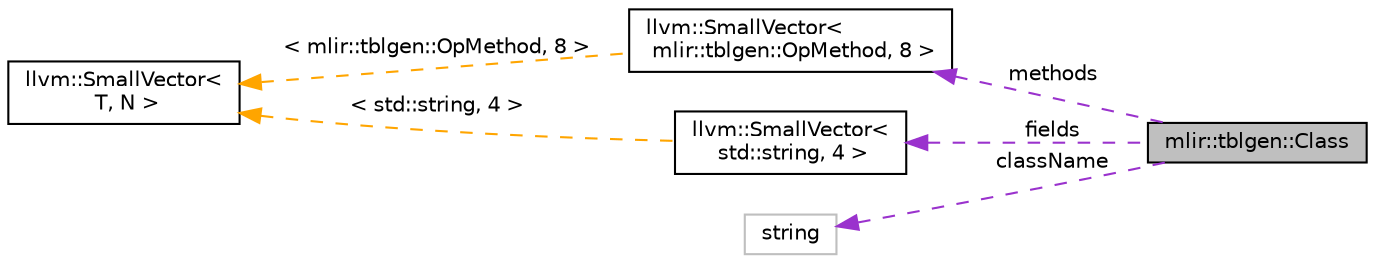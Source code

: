digraph "mlir::tblgen::Class"
{
  bgcolor="transparent";
  edge [fontname="Helvetica",fontsize="10",labelfontname="Helvetica",labelfontsize="10"];
  node [fontname="Helvetica",fontsize="10",shape=record];
  rankdir="LR";
  Node2 [label="mlir::tblgen::Class",height=0.2,width=0.4,color="black", fillcolor="grey75", style="filled", fontcolor="black"];
  Node3 -> Node2 [dir="back",color="darkorchid3",fontsize="10",style="dashed",label=" methods" ,fontname="Helvetica"];
  Node3 [label="llvm::SmallVector\<\l mlir::tblgen::OpMethod, 8 \>",height=0.2,width=0.4,color="black",URL="$classllvm_1_1SmallVector.html"];
  Node4 -> Node3 [dir="back",color="orange",fontsize="10",style="dashed",label=" \< mlir::tblgen::OpMethod, 8 \>" ,fontname="Helvetica"];
  Node4 [label="llvm::SmallVector\<\l T, N \>",height=0.2,width=0.4,color="black",URL="$classllvm_1_1SmallVector.html"];
  Node5 -> Node2 [dir="back",color="darkorchid3",fontsize="10",style="dashed",label=" className" ,fontname="Helvetica"];
  Node5 [label="string",height=0.2,width=0.4,color="grey75"];
  Node6 -> Node2 [dir="back",color="darkorchid3",fontsize="10",style="dashed",label=" fields" ,fontname="Helvetica"];
  Node6 [label="llvm::SmallVector\<\l std::string, 4 \>",height=0.2,width=0.4,color="black",URL="$classllvm_1_1SmallVector.html"];
  Node4 -> Node6 [dir="back",color="orange",fontsize="10",style="dashed",label=" \< std::string, 4 \>" ,fontname="Helvetica"];
}
